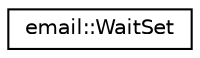 digraph "Graphical Class Hierarchy"
{
 // LATEX_PDF_SIZE
  edge [fontname="Helvetica",fontsize="10",labelfontname="Helvetica",labelfontsize="10"];
  node [fontname="Helvetica",fontsize="10",shape=record];
  rankdir="LR";
  Node0 [label="email::WaitSet",height=0.2,width=0.4,color="black", fillcolor="white", style="filled",URL="$classemail_1_1WaitSet.html",tooltip="Wait set."];
}
